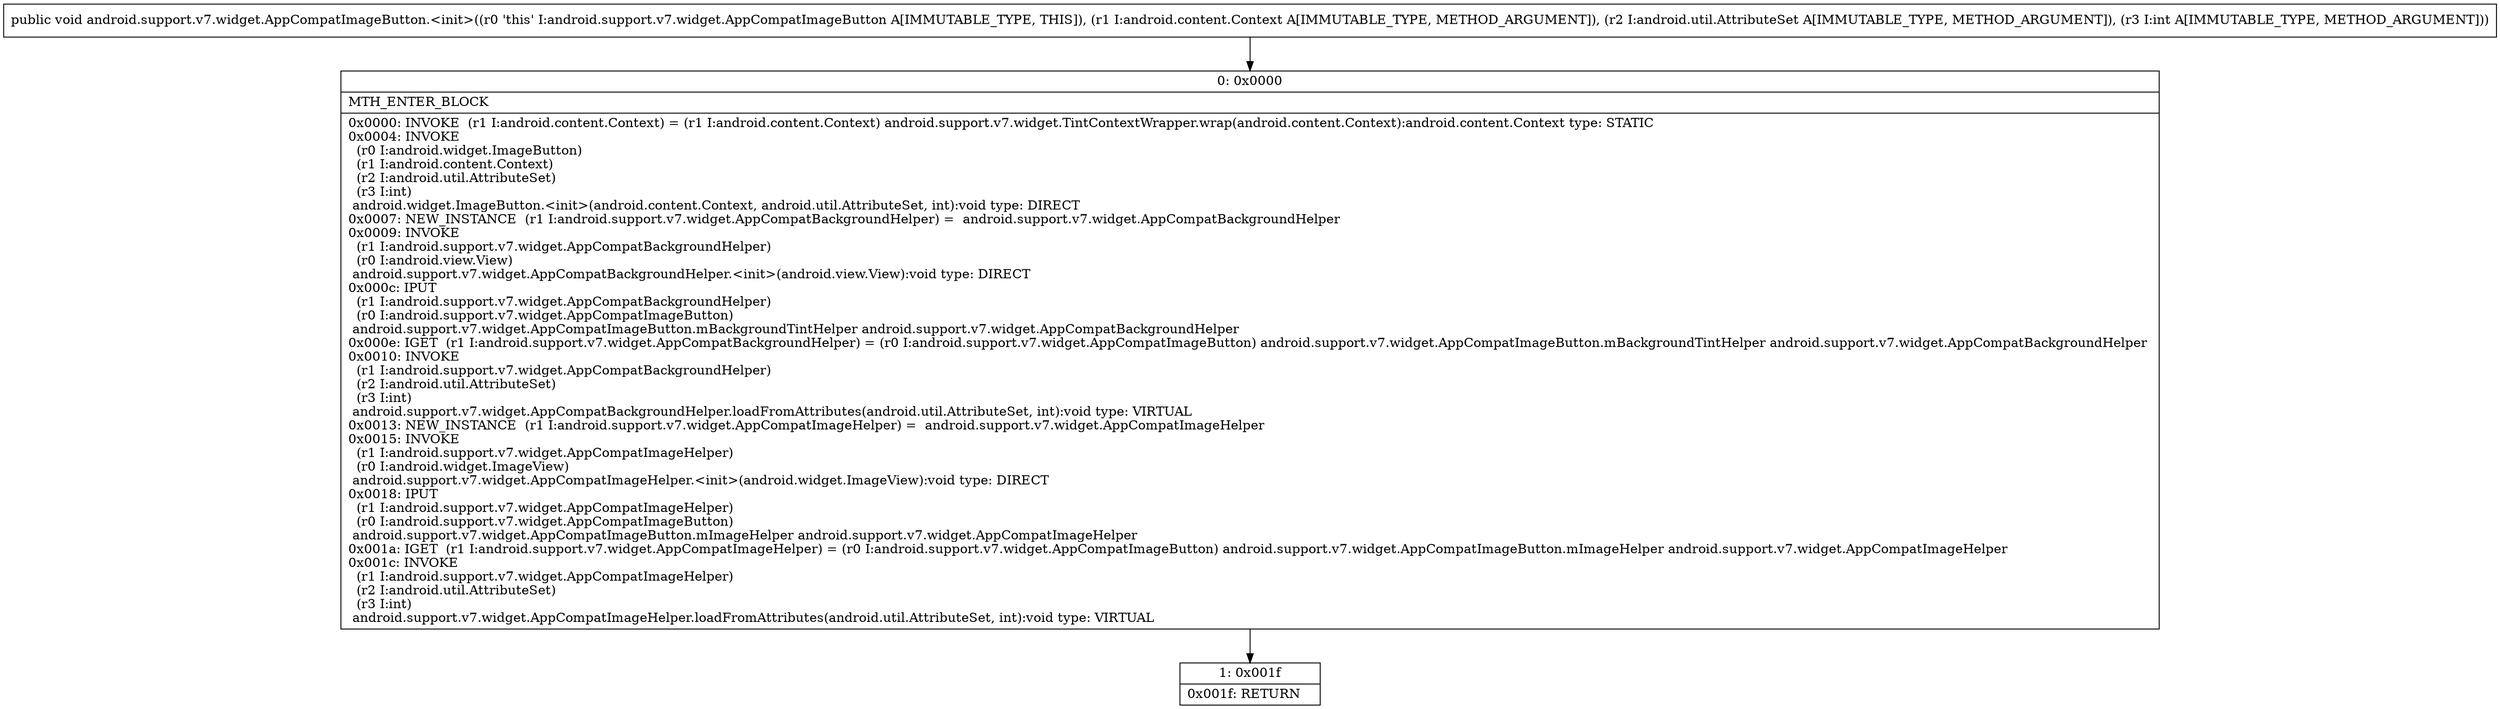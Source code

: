 digraph "CFG forandroid.support.v7.widget.AppCompatImageButton.\<init\>(Landroid\/content\/Context;Landroid\/util\/AttributeSet;I)V" {
Node_0 [shape=record,label="{0\:\ 0x0000|MTH_ENTER_BLOCK\l|0x0000: INVOKE  (r1 I:android.content.Context) = (r1 I:android.content.Context) android.support.v7.widget.TintContextWrapper.wrap(android.content.Context):android.content.Context type: STATIC \l0x0004: INVOKE  \l  (r0 I:android.widget.ImageButton)\l  (r1 I:android.content.Context)\l  (r2 I:android.util.AttributeSet)\l  (r3 I:int)\l android.widget.ImageButton.\<init\>(android.content.Context, android.util.AttributeSet, int):void type: DIRECT \l0x0007: NEW_INSTANCE  (r1 I:android.support.v7.widget.AppCompatBackgroundHelper) =  android.support.v7.widget.AppCompatBackgroundHelper \l0x0009: INVOKE  \l  (r1 I:android.support.v7.widget.AppCompatBackgroundHelper)\l  (r0 I:android.view.View)\l android.support.v7.widget.AppCompatBackgroundHelper.\<init\>(android.view.View):void type: DIRECT \l0x000c: IPUT  \l  (r1 I:android.support.v7.widget.AppCompatBackgroundHelper)\l  (r0 I:android.support.v7.widget.AppCompatImageButton)\l android.support.v7.widget.AppCompatImageButton.mBackgroundTintHelper android.support.v7.widget.AppCompatBackgroundHelper \l0x000e: IGET  (r1 I:android.support.v7.widget.AppCompatBackgroundHelper) = (r0 I:android.support.v7.widget.AppCompatImageButton) android.support.v7.widget.AppCompatImageButton.mBackgroundTintHelper android.support.v7.widget.AppCompatBackgroundHelper \l0x0010: INVOKE  \l  (r1 I:android.support.v7.widget.AppCompatBackgroundHelper)\l  (r2 I:android.util.AttributeSet)\l  (r3 I:int)\l android.support.v7.widget.AppCompatBackgroundHelper.loadFromAttributes(android.util.AttributeSet, int):void type: VIRTUAL \l0x0013: NEW_INSTANCE  (r1 I:android.support.v7.widget.AppCompatImageHelper) =  android.support.v7.widget.AppCompatImageHelper \l0x0015: INVOKE  \l  (r1 I:android.support.v7.widget.AppCompatImageHelper)\l  (r0 I:android.widget.ImageView)\l android.support.v7.widget.AppCompatImageHelper.\<init\>(android.widget.ImageView):void type: DIRECT \l0x0018: IPUT  \l  (r1 I:android.support.v7.widget.AppCompatImageHelper)\l  (r0 I:android.support.v7.widget.AppCompatImageButton)\l android.support.v7.widget.AppCompatImageButton.mImageHelper android.support.v7.widget.AppCompatImageHelper \l0x001a: IGET  (r1 I:android.support.v7.widget.AppCompatImageHelper) = (r0 I:android.support.v7.widget.AppCompatImageButton) android.support.v7.widget.AppCompatImageButton.mImageHelper android.support.v7.widget.AppCompatImageHelper \l0x001c: INVOKE  \l  (r1 I:android.support.v7.widget.AppCompatImageHelper)\l  (r2 I:android.util.AttributeSet)\l  (r3 I:int)\l android.support.v7.widget.AppCompatImageHelper.loadFromAttributes(android.util.AttributeSet, int):void type: VIRTUAL \l}"];
Node_1 [shape=record,label="{1\:\ 0x001f|0x001f: RETURN   \l}"];
MethodNode[shape=record,label="{public void android.support.v7.widget.AppCompatImageButton.\<init\>((r0 'this' I:android.support.v7.widget.AppCompatImageButton A[IMMUTABLE_TYPE, THIS]), (r1 I:android.content.Context A[IMMUTABLE_TYPE, METHOD_ARGUMENT]), (r2 I:android.util.AttributeSet A[IMMUTABLE_TYPE, METHOD_ARGUMENT]), (r3 I:int A[IMMUTABLE_TYPE, METHOD_ARGUMENT])) }"];
MethodNode -> Node_0;
Node_0 -> Node_1;
}


